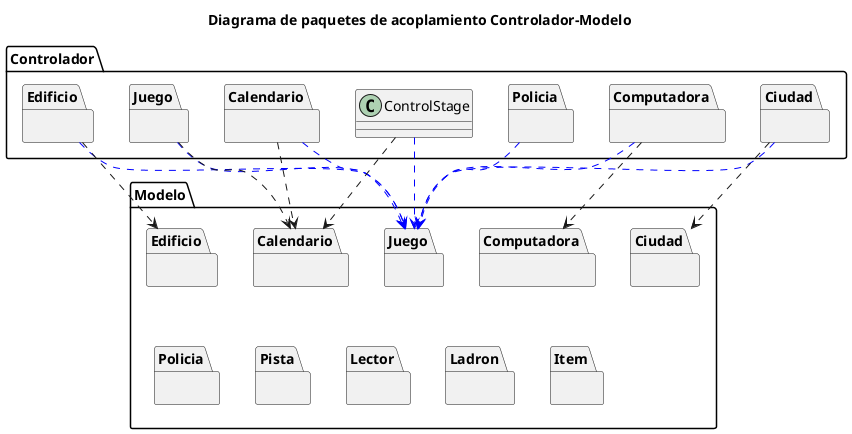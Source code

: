 @startuml
title Diagrama de paquetes de acoplamiento Controlador-Modelo

package "Controlador" {
    package Calendario as CCalendario {} 
    package Ciudad as CCiudad {}
    package Computadora as CComputadora {}
    package Edificio as CEdificio {}
    package Juego as CJuego {}
    package Policia as CPolicia {}
    class ControlStage
} 

package Modelo {
    package Ciudad {}
    package Computadora {}
    package Edificio {}
    together {
        package Calendario {}
        package Juego {}
    }
    together {
        package Item {}
        package Ladron {}
        package Lector {}
        package Pista {}
        package Policia {}
    }
} 

CCalendario .down.> Calendario

CCalendario .[#blue]down.> Juego
CCiudad .[#blue]down.> Juego
CCiudad .down.> Ciudad
CComputadora .[#blue]down.> Juego
CComputadora .down.> Computadora
CEdificio .[#blue]down.> Juego
CEdificio .down.> Edificio
CJuego .[#blue]down.> Juego
CJuego .down.> Calendario
CPolicia .[#blue]down.> Juego
ControlStage .[#blue]down.> Juego
ControlStage .down.> Calendario

Calendario .[hidden]down. Item
@enduml